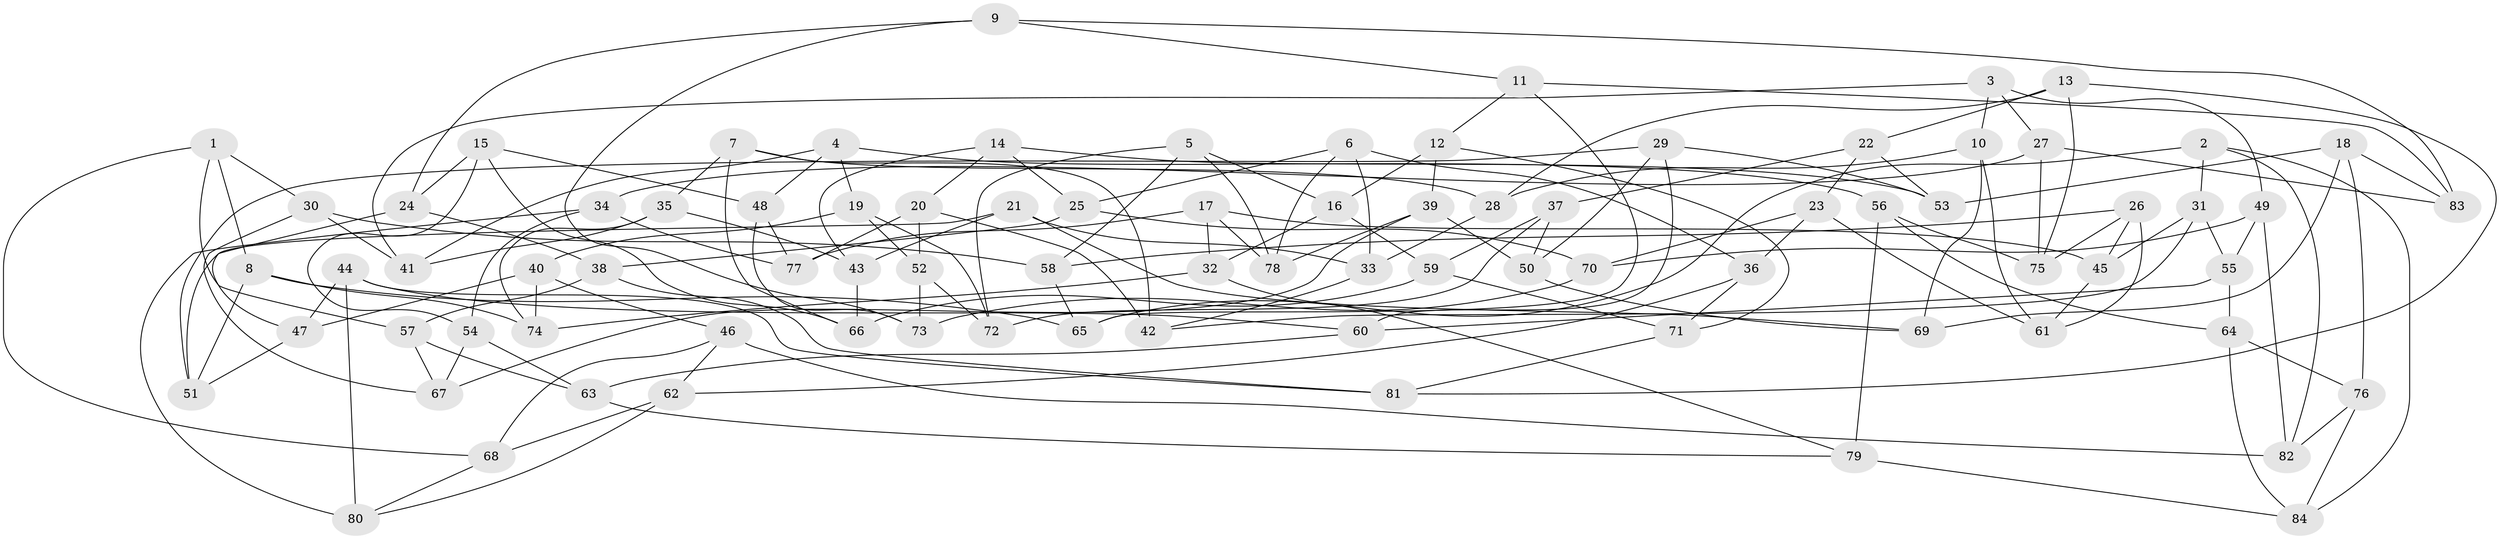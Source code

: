 // coarse degree distribution, {6: 0.5098039215686274, 4: 0.3333333333333333, 5: 0.13725490196078433, 3: 0.0196078431372549}
// Generated by graph-tools (version 1.1) at 2025/42/03/06/25 10:42:17]
// undirected, 84 vertices, 168 edges
graph export_dot {
graph [start="1"]
  node [color=gray90,style=filled];
  1;
  2;
  3;
  4;
  5;
  6;
  7;
  8;
  9;
  10;
  11;
  12;
  13;
  14;
  15;
  16;
  17;
  18;
  19;
  20;
  21;
  22;
  23;
  24;
  25;
  26;
  27;
  28;
  29;
  30;
  31;
  32;
  33;
  34;
  35;
  36;
  37;
  38;
  39;
  40;
  41;
  42;
  43;
  44;
  45;
  46;
  47;
  48;
  49;
  50;
  51;
  52;
  53;
  54;
  55;
  56;
  57;
  58;
  59;
  60;
  61;
  62;
  63;
  64;
  65;
  66;
  67;
  68;
  69;
  70;
  71;
  72;
  73;
  74;
  75;
  76;
  77;
  78;
  79;
  80;
  81;
  82;
  83;
  84;
  1 -- 68;
  1 -- 57;
  1 -- 8;
  1 -- 30;
  2 -- 84;
  2 -- 31;
  2 -- 65;
  2 -- 82;
  3 -- 10;
  3 -- 27;
  3 -- 41;
  3 -- 49;
  4 -- 19;
  4 -- 48;
  4 -- 41;
  4 -- 56;
  5 -- 72;
  5 -- 78;
  5 -- 58;
  5 -- 16;
  6 -- 36;
  6 -- 25;
  6 -- 78;
  6 -- 33;
  7 -- 35;
  7 -- 42;
  7 -- 28;
  7 -- 66;
  8 -- 51;
  8 -- 74;
  8 -- 65;
  9 -- 24;
  9 -- 83;
  9 -- 73;
  9 -- 11;
  10 -- 61;
  10 -- 28;
  10 -- 69;
  11 -- 65;
  11 -- 12;
  11 -- 83;
  12 -- 16;
  12 -- 39;
  12 -- 71;
  13 -- 22;
  13 -- 81;
  13 -- 75;
  13 -- 28;
  14 -- 20;
  14 -- 25;
  14 -- 53;
  14 -- 43;
  15 -- 48;
  15 -- 24;
  15 -- 66;
  15 -- 54;
  16 -- 59;
  16 -- 32;
  17 -- 78;
  17 -- 32;
  17 -- 45;
  17 -- 77;
  18 -- 83;
  18 -- 76;
  18 -- 53;
  18 -- 69;
  19 -- 52;
  19 -- 40;
  19 -- 72;
  20 -- 42;
  20 -- 52;
  20 -- 77;
  21 -- 43;
  21 -- 33;
  21 -- 69;
  21 -- 51;
  22 -- 37;
  22 -- 23;
  22 -- 53;
  23 -- 61;
  23 -- 36;
  23 -- 70;
  24 -- 47;
  24 -- 38;
  25 -- 38;
  25 -- 70;
  26 -- 58;
  26 -- 75;
  26 -- 61;
  26 -- 45;
  27 -- 75;
  27 -- 83;
  27 -- 34;
  28 -- 33;
  29 -- 53;
  29 -- 51;
  29 -- 60;
  29 -- 50;
  30 -- 58;
  30 -- 41;
  30 -- 67;
  31 -- 42;
  31 -- 45;
  31 -- 55;
  32 -- 74;
  32 -- 79;
  33 -- 42;
  34 -- 54;
  34 -- 80;
  34 -- 77;
  35 -- 43;
  35 -- 41;
  35 -- 74;
  36 -- 71;
  36 -- 62;
  37 -- 72;
  37 -- 50;
  37 -- 59;
  38 -- 57;
  38 -- 81;
  39 -- 78;
  39 -- 50;
  39 -- 67;
  40 -- 46;
  40 -- 47;
  40 -- 74;
  43 -- 66;
  44 -- 81;
  44 -- 47;
  44 -- 60;
  44 -- 80;
  45 -- 61;
  46 -- 68;
  46 -- 62;
  46 -- 82;
  47 -- 51;
  48 -- 77;
  48 -- 73;
  49 -- 82;
  49 -- 70;
  49 -- 55;
  50 -- 69;
  52 -- 72;
  52 -- 73;
  54 -- 63;
  54 -- 67;
  55 -- 64;
  55 -- 60;
  56 -- 79;
  56 -- 64;
  56 -- 75;
  57 -- 67;
  57 -- 63;
  58 -- 65;
  59 -- 66;
  59 -- 71;
  60 -- 63;
  62 -- 80;
  62 -- 68;
  63 -- 79;
  64 -- 76;
  64 -- 84;
  68 -- 80;
  70 -- 73;
  71 -- 81;
  76 -- 84;
  76 -- 82;
  79 -- 84;
}
